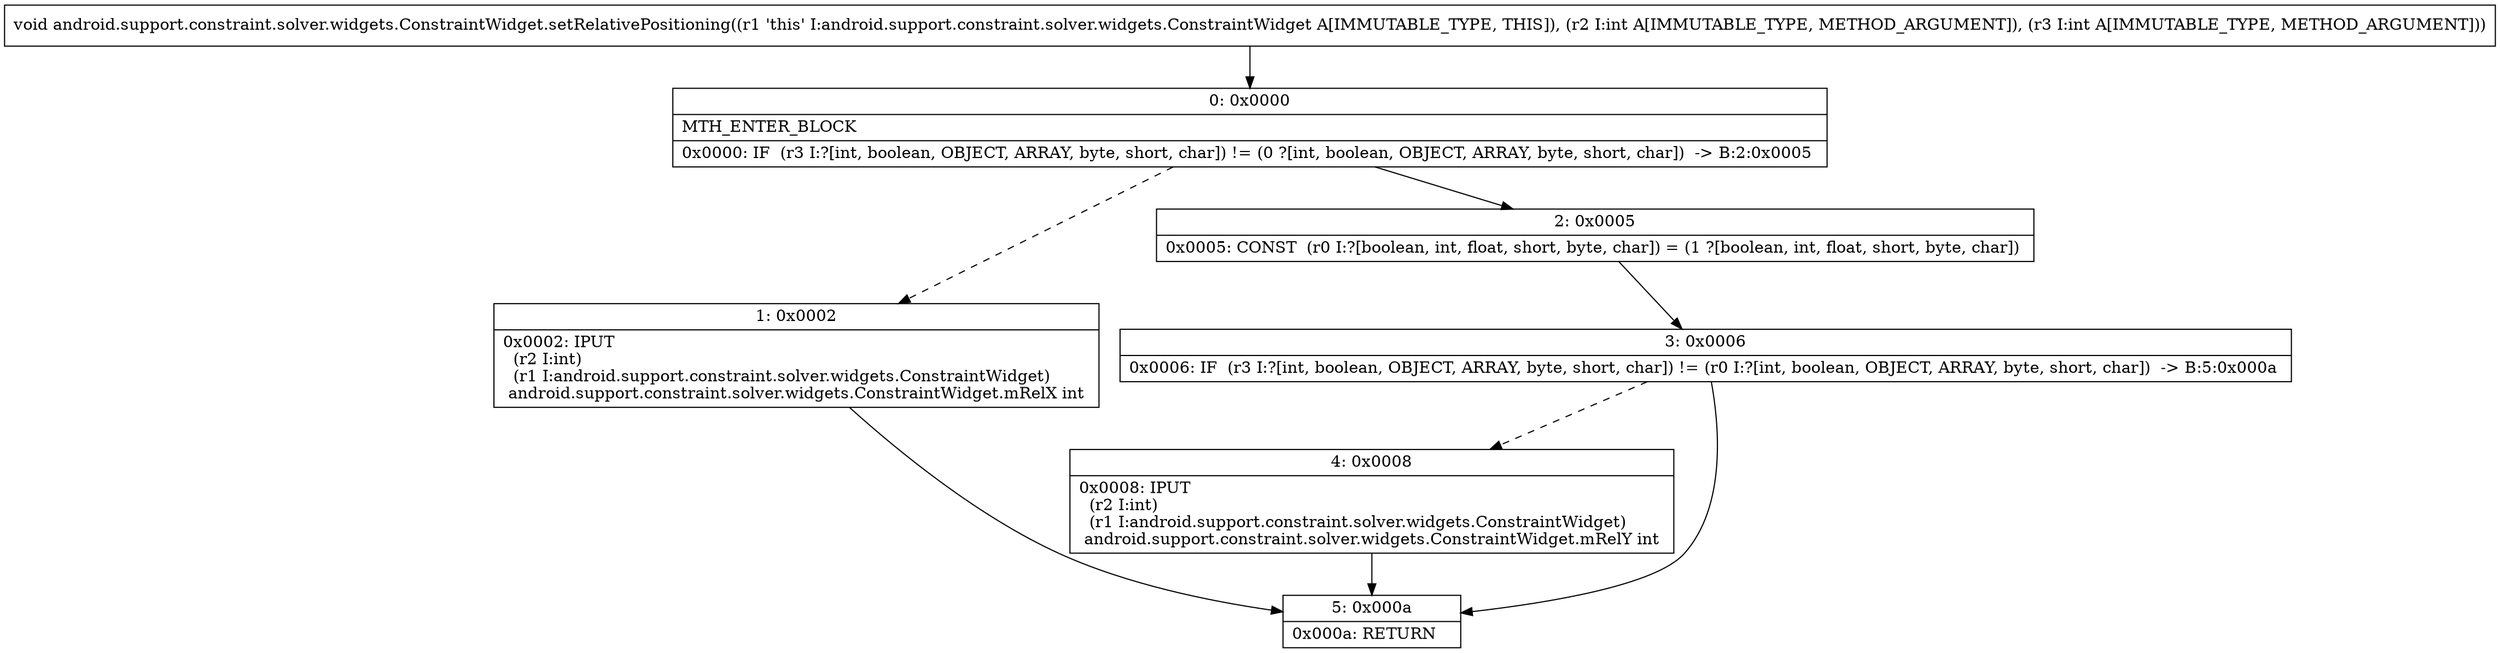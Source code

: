 digraph "CFG forandroid.support.constraint.solver.widgets.ConstraintWidget.setRelativePositioning(II)V" {
Node_0 [shape=record,label="{0\:\ 0x0000|MTH_ENTER_BLOCK\l|0x0000: IF  (r3 I:?[int, boolean, OBJECT, ARRAY, byte, short, char]) != (0 ?[int, boolean, OBJECT, ARRAY, byte, short, char])  \-\> B:2:0x0005 \l}"];
Node_1 [shape=record,label="{1\:\ 0x0002|0x0002: IPUT  \l  (r2 I:int)\l  (r1 I:android.support.constraint.solver.widgets.ConstraintWidget)\l android.support.constraint.solver.widgets.ConstraintWidget.mRelX int \l}"];
Node_2 [shape=record,label="{2\:\ 0x0005|0x0005: CONST  (r0 I:?[boolean, int, float, short, byte, char]) = (1 ?[boolean, int, float, short, byte, char]) \l}"];
Node_3 [shape=record,label="{3\:\ 0x0006|0x0006: IF  (r3 I:?[int, boolean, OBJECT, ARRAY, byte, short, char]) != (r0 I:?[int, boolean, OBJECT, ARRAY, byte, short, char])  \-\> B:5:0x000a \l}"];
Node_4 [shape=record,label="{4\:\ 0x0008|0x0008: IPUT  \l  (r2 I:int)\l  (r1 I:android.support.constraint.solver.widgets.ConstraintWidget)\l android.support.constraint.solver.widgets.ConstraintWidget.mRelY int \l}"];
Node_5 [shape=record,label="{5\:\ 0x000a|0x000a: RETURN   \l}"];
MethodNode[shape=record,label="{void android.support.constraint.solver.widgets.ConstraintWidget.setRelativePositioning((r1 'this' I:android.support.constraint.solver.widgets.ConstraintWidget A[IMMUTABLE_TYPE, THIS]), (r2 I:int A[IMMUTABLE_TYPE, METHOD_ARGUMENT]), (r3 I:int A[IMMUTABLE_TYPE, METHOD_ARGUMENT])) }"];
MethodNode -> Node_0;
Node_0 -> Node_1[style=dashed];
Node_0 -> Node_2;
Node_1 -> Node_5;
Node_2 -> Node_3;
Node_3 -> Node_4[style=dashed];
Node_3 -> Node_5;
Node_4 -> Node_5;
}

